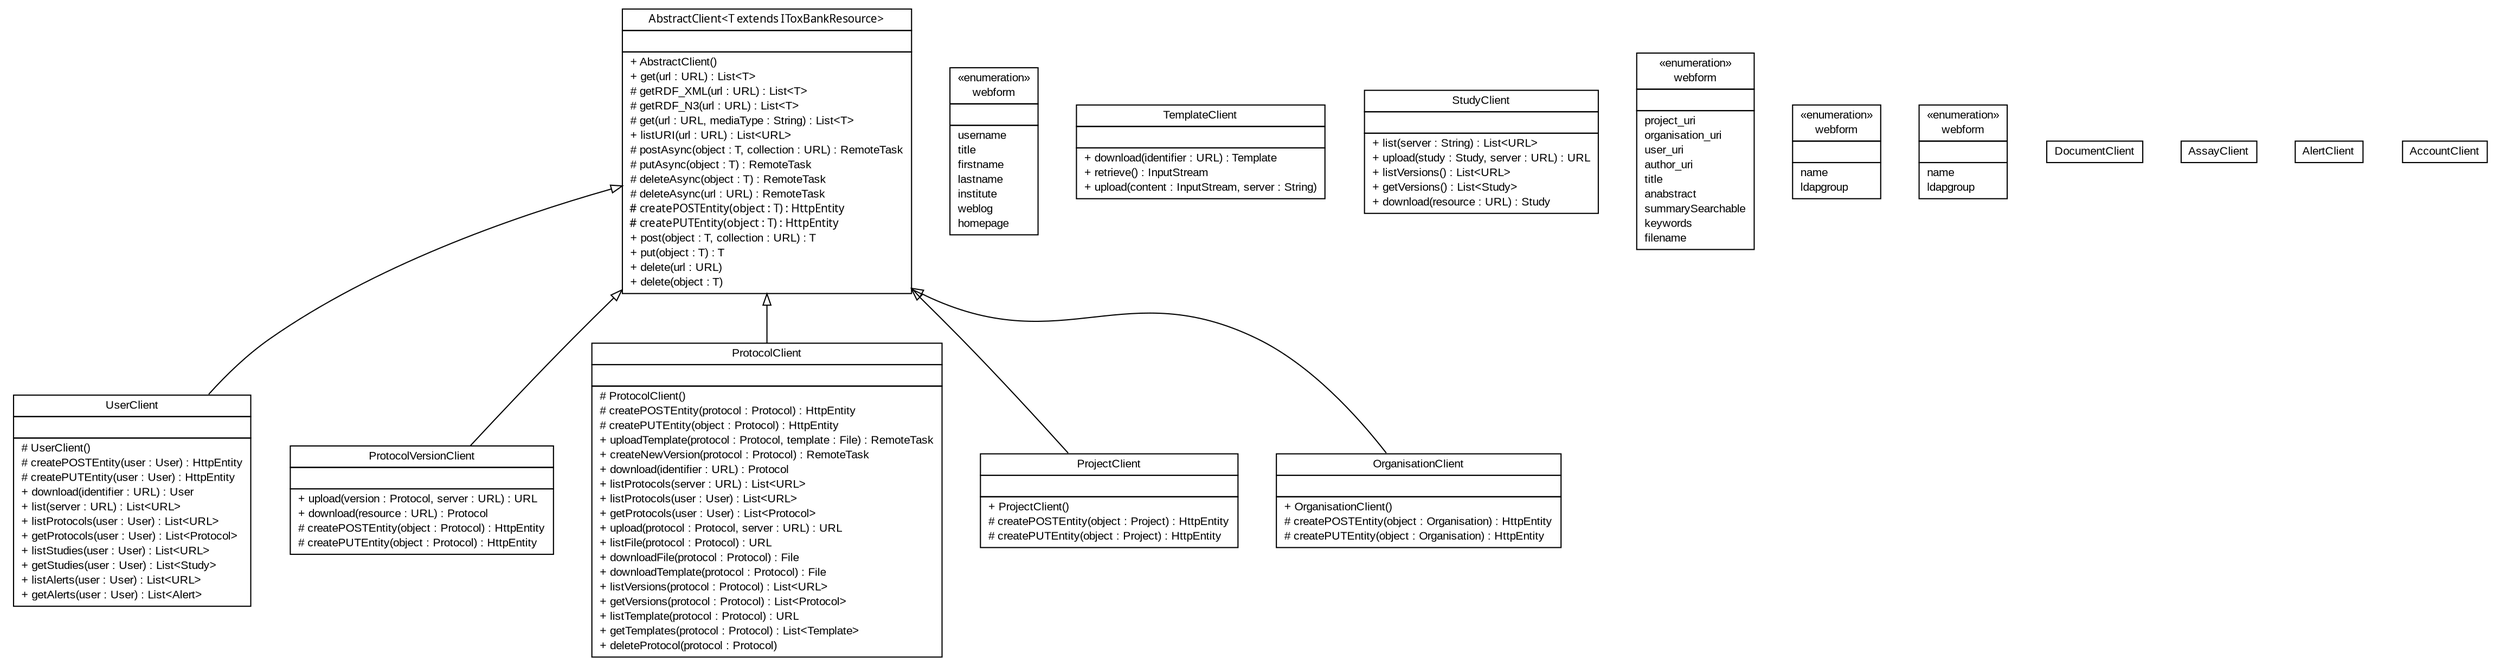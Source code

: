#!/usr/local/bin/dot
#
# Class diagram 
# Generated by UmlGraph version 4.6 (http://www.spinellis.gr/sw/umlgraph)
#

digraph G {
	edge [fontname="arial",fontsize=10,labelfontname="arial",labelfontsize=10];
	node [fontname="arial",fontsize=10,shape=plaintext];
	// net.toxbank.client.resource.UserClient
	c20 [label=<<table border="0" cellborder="1" cellspacing="0" cellpadding="2" port="p" href="./UserClient.html">
		<tr><td><table border="0" cellspacing="0" cellpadding="1">
			<tr><td> UserClient </td></tr>
		</table></td></tr>
		<tr><td><table border="0" cellspacing="0" cellpadding="1">
			<tr><td align="left">  </td></tr>
		</table></td></tr>
		<tr><td><table border="0" cellspacing="0" cellpadding="1">
			<tr><td align="left"> # UserClient() </td></tr>
			<tr><td align="left"> # createPOSTEntity(user : User) : HttpEntity </td></tr>
			<tr><td align="left"> # createPUTEntity(user : User) : HttpEntity </td></tr>
			<tr><td align="left"> + download(identifier : URL) : User </td></tr>
			<tr><td align="left"> + list(server : URL) : List&lt;URL&gt; </td></tr>
			<tr><td align="left"> + listProtocols(user : User) : List&lt;URL&gt; </td></tr>
			<tr><td align="left"> + getProtocols(user : User) : List&lt;Protocol&gt; </td></tr>
			<tr><td align="left"> + listStudies(user : User) : List&lt;URL&gt; </td></tr>
			<tr><td align="left"> + getStudies(user : User) : List&lt;Study&gt; </td></tr>
			<tr><td align="left"> + listAlerts(user : User) : List&lt;URL&gt; </td></tr>
			<tr><td align="left"> + getAlerts(user : User) : List&lt;Alert&gt; </td></tr>
		</table></td></tr>
		</table>>, fontname="arial", fontcolor="black", fontsize=10.0];
	// net.toxbank.client.resource.UserClient.webform
	c21 [label=<<table border="0" cellborder="1" cellspacing="0" cellpadding="2" port="p" href="./UserClient.webform.html">
		<tr><td><table border="0" cellspacing="0" cellpadding="1">
			<tr><td> &laquo;enumeration&raquo; </td></tr>
			<tr><td> webform </td></tr>
		</table></td></tr>
		<tr><td><table border="0" cellspacing="0" cellpadding="1">
			<tr><td align="left">  </td></tr>
		</table></td></tr>
		<tr><td><table border="0" cellspacing="0" cellpadding="1">
			<tr><td align="left"> username </td></tr>
			<tr><td align="left"> title </td></tr>
			<tr><td align="left"> firstname </td></tr>
			<tr><td align="left"> lastname </td></tr>
			<tr><td align="left"> institute </td></tr>
			<tr><td align="left"> weblog </td></tr>
			<tr><td align="left"> homepage </td></tr>
		</table></td></tr>
		</table>>, fontname="arial", fontcolor="black", fontsize=10.0];
	// net.toxbank.client.resource.TemplateClient
	c22 [label=<<table border="0" cellborder="1" cellspacing="0" cellpadding="2" port="p" href="./TemplateClient.html">
		<tr><td><table border="0" cellspacing="0" cellpadding="1">
			<tr><td> TemplateClient </td></tr>
		</table></td></tr>
		<tr><td><table border="0" cellspacing="0" cellpadding="1">
			<tr><td align="left">  </td></tr>
		</table></td></tr>
		<tr><td><table border="0" cellspacing="0" cellpadding="1">
			<tr><td align="left"> + download(identifier : URL) : Template </td></tr>
			<tr><td align="left"> + retrieve() : InputStream </td></tr>
			<tr><td align="left"> + upload(content : InputStream, server : String) </td></tr>
		</table></td></tr>
		</table>>, fontname="arial", fontcolor="black", fontsize=10.0];
	// net.toxbank.client.resource.StudyClient
	c23 [label=<<table border="0" cellborder="1" cellspacing="0" cellpadding="2" port="p" href="./StudyClient.html">
		<tr><td><table border="0" cellspacing="0" cellpadding="1">
			<tr><td> StudyClient </td></tr>
		</table></td></tr>
		<tr><td><table border="0" cellspacing="0" cellpadding="1">
			<tr><td align="left">  </td></tr>
		</table></td></tr>
		<tr><td><table border="0" cellspacing="0" cellpadding="1">
			<tr><td align="left"> + list(server : String) : List&lt;URL&gt; </td></tr>
			<tr><td align="left"> + upload(study : Study, server : URL) : URL </td></tr>
			<tr><td align="left"> + listVersions() : List&lt;URL&gt; </td></tr>
			<tr><td align="left"> + getVersions() : List&lt;Study&gt; </td></tr>
			<tr><td align="left"> + download(resource : URL) : Study </td></tr>
		</table></td></tr>
		</table>>, fontname="arial", fontcolor="black", fontsize=10.0];
	// net.toxbank.client.resource.ProtocolVersionClient
	c24 [label=<<table border="0" cellborder="1" cellspacing="0" cellpadding="2" port="p" href="./ProtocolVersionClient.html">
		<tr><td><table border="0" cellspacing="0" cellpadding="1">
			<tr><td> ProtocolVersionClient </td></tr>
		</table></td></tr>
		<tr><td><table border="0" cellspacing="0" cellpadding="1">
			<tr><td align="left">  </td></tr>
		</table></td></tr>
		<tr><td><table border="0" cellspacing="0" cellpadding="1">
			<tr><td align="left"> + upload(version : Protocol, server : URL) : URL </td></tr>
			<tr><td align="left"> + download(resource : URL) : Protocol </td></tr>
			<tr><td align="left"> # createPOSTEntity(object : Protocol) : HttpEntity </td></tr>
			<tr><td align="left"> # createPUTEntity(object : Protocol) : HttpEntity </td></tr>
		</table></td></tr>
		</table>>, fontname="arial", fontcolor="black", fontsize=10.0];
	// net.toxbank.client.resource.ProtocolClient
	c25 [label=<<table border="0" cellborder="1" cellspacing="0" cellpadding="2" port="p" href="./ProtocolClient.html">
		<tr><td><table border="0" cellspacing="0" cellpadding="1">
			<tr><td> ProtocolClient </td></tr>
		</table></td></tr>
		<tr><td><table border="0" cellspacing="0" cellpadding="1">
			<tr><td align="left">  </td></tr>
		</table></td></tr>
		<tr><td><table border="0" cellspacing="0" cellpadding="1">
			<tr><td align="left"> # ProtocolClient() </td></tr>
			<tr><td align="left"> # createPOSTEntity(protocol : Protocol) : HttpEntity </td></tr>
			<tr><td align="left"> # createPUTEntity(object : Protocol) : HttpEntity </td></tr>
			<tr><td align="left"> + uploadTemplate(protocol : Protocol, template : File) : RemoteTask </td></tr>
			<tr><td align="left"> + createNewVersion(protocol : Protocol) : RemoteTask </td></tr>
			<tr><td align="left"> + download(identifier : URL) : Protocol </td></tr>
			<tr><td align="left"> + listProtocols(server : URL) : List&lt;URL&gt; </td></tr>
			<tr><td align="left"> + listProtocols(user : User) : List&lt;URL&gt; </td></tr>
			<tr><td align="left"> + getProtocols(user : User) : List&lt;Protocol&gt; </td></tr>
			<tr><td align="left"> + upload(protocol : Protocol, server : URL) : URL </td></tr>
			<tr><td align="left"> + listFile(protocol : Protocol) : URL </td></tr>
			<tr><td align="left"> + downloadFile(protocol : Protocol) : File </td></tr>
			<tr><td align="left"> + downloadTemplate(protocol : Protocol) : File </td></tr>
			<tr><td align="left"> + listVersions(protocol : Protocol) : List&lt;URL&gt; </td></tr>
			<tr><td align="left"> + getVersions(protocol : Protocol) : List&lt;Protocol&gt; </td></tr>
			<tr><td align="left"> + listTemplate(protocol : Protocol) : URL </td></tr>
			<tr><td align="left"> + getTemplates(protocol : Protocol) : List&lt;Template&gt; </td></tr>
			<tr><td align="left"> + deleteProtocol(protocol : Protocol) </td></tr>
		</table></td></tr>
		</table>>, fontname="arial", fontcolor="black", fontsize=10.0];
	// net.toxbank.client.resource.ProtocolClient.webform
	c26 [label=<<table border="0" cellborder="1" cellspacing="0" cellpadding="2" port="p" href="./ProtocolClient.webform.html">
		<tr><td><table border="0" cellspacing="0" cellpadding="1">
			<tr><td> &laquo;enumeration&raquo; </td></tr>
			<tr><td> webform </td></tr>
		</table></td></tr>
		<tr><td><table border="0" cellspacing="0" cellpadding="1">
			<tr><td align="left">  </td></tr>
		</table></td></tr>
		<tr><td><table border="0" cellspacing="0" cellpadding="1">
			<tr><td align="left"> project_uri </td></tr>
			<tr><td align="left"> organisation_uri </td></tr>
			<tr><td align="left"> user_uri </td></tr>
			<tr><td align="left"> author_uri </td></tr>
			<tr><td align="left"> title </td></tr>
			<tr><td align="left"> anabstract </td></tr>
			<tr><td align="left"> summarySearchable </td></tr>
			<tr><td align="left"> keywords </td></tr>
			<tr><td align="left"> filename </td></tr>
		</table></td></tr>
		</table>>, fontname="arial", fontcolor="black", fontsize=10.0];
	// net.toxbank.client.resource.ProjectClient
	c27 [label=<<table border="0" cellborder="1" cellspacing="0" cellpadding="2" port="p" href="./ProjectClient.html">
		<tr><td><table border="0" cellspacing="0" cellpadding="1">
			<tr><td> ProjectClient </td></tr>
		</table></td></tr>
		<tr><td><table border="0" cellspacing="0" cellpadding="1">
			<tr><td align="left">  </td></tr>
		</table></td></tr>
		<tr><td><table border="0" cellspacing="0" cellpadding="1">
			<tr><td align="left"> + ProjectClient() </td></tr>
			<tr><td align="left"> # createPOSTEntity(object : Project) : HttpEntity </td></tr>
			<tr><td align="left"> # createPUTEntity(object : Project) : HttpEntity </td></tr>
		</table></td></tr>
		</table>>, fontname="arial", fontcolor="black", fontsize=10.0];
	// net.toxbank.client.resource.ProjectClient.webform
	c28 [label=<<table border="0" cellborder="1" cellspacing="0" cellpadding="2" port="p" href="./ProjectClient.webform.html">
		<tr><td><table border="0" cellspacing="0" cellpadding="1">
			<tr><td> &laquo;enumeration&raquo; </td></tr>
			<tr><td> webform </td></tr>
		</table></td></tr>
		<tr><td><table border="0" cellspacing="0" cellpadding="1">
			<tr><td align="left">  </td></tr>
		</table></td></tr>
		<tr><td><table border="0" cellspacing="0" cellpadding="1">
			<tr><td align="left"> name </td></tr>
			<tr><td align="left"> ldapgroup </td></tr>
		</table></td></tr>
		</table>>, fontname="arial", fontcolor="black", fontsize=10.0];
	// net.toxbank.client.resource.OrganisationClient
	c29 [label=<<table border="0" cellborder="1" cellspacing="0" cellpadding="2" port="p" href="./OrganisationClient.html">
		<tr><td><table border="0" cellspacing="0" cellpadding="1">
			<tr><td> OrganisationClient </td></tr>
		</table></td></tr>
		<tr><td><table border="0" cellspacing="0" cellpadding="1">
			<tr><td align="left">  </td></tr>
		</table></td></tr>
		<tr><td><table border="0" cellspacing="0" cellpadding="1">
			<tr><td align="left"> + OrganisationClient() </td></tr>
			<tr><td align="left"> # createPOSTEntity(object : Organisation) : HttpEntity </td></tr>
			<tr><td align="left"> # createPUTEntity(object : Organisation) : HttpEntity </td></tr>
		</table></td></tr>
		</table>>, fontname="arial", fontcolor="black", fontsize=10.0];
	// net.toxbank.client.resource.OrganisationClient.webform
	c30 [label=<<table border="0" cellborder="1" cellspacing="0" cellpadding="2" port="p" href="./OrganisationClient.webform.html">
		<tr><td><table border="0" cellspacing="0" cellpadding="1">
			<tr><td> &laquo;enumeration&raquo; </td></tr>
			<tr><td> webform </td></tr>
		</table></td></tr>
		<tr><td><table border="0" cellspacing="0" cellpadding="1">
			<tr><td align="left">  </td></tr>
		</table></td></tr>
		<tr><td><table border="0" cellspacing="0" cellpadding="1">
			<tr><td align="left"> name </td></tr>
			<tr><td align="left"> ldapgroup </td></tr>
		</table></td></tr>
		</table>>, fontname="arial", fontcolor="black", fontsize=10.0];
	// net.toxbank.client.resource.DocumentClient
	c31 [label=<<table border="0" cellborder="1" cellspacing="0" cellpadding="2" port="p" href="./DocumentClient.html">
		<tr><td><table border="0" cellspacing="0" cellpadding="1">
			<tr><td> DocumentClient </td></tr>
		</table></td></tr>
		</table>>, fontname="arial", fontcolor="black", fontsize=10.0];
	// net.toxbank.client.resource.AssayClient
	c32 [label=<<table border="0" cellborder="1" cellspacing="0" cellpadding="2" port="p" href="./AssayClient.html">
		<tr><td><table border="0" cellspacing="0" cellpadding="1">
			<tr><td> AssayClient </td></tr>
		</table></td></tr>
		</table>>, fontname="arial", fontcolor="black", fontsize=10.0];
	// net.toxbank.client.resource.AlertClient
	c33 [label=<<table border="0" cellborder="1" cellspacing="0" cellpadding="2" port="p" href="./AlertClient.html">
		<tr><td><table border="0" cellspacing="0" cellpadding="1">
			<tr><td> AlertClient </td></tr>
		</table></td></tr>
		</table>>, fontname="arial", fontcolor="black", fontsize=10.0];
	// net.toxbank.client.resource.AccountClient
	c34 [label=<<table border="0" cellborder="1" cellspacing="0" cellpadding="2" port="p" href="./AccountClient.html">
		<tr><td><table border="0" cellspacing="0" cellpadding="1">
			<tr><td> AccountClient </td></tr>
		</table></td></tr>
		</table>>, fontname="arial", fontcolor="black", fontsize=10.0];
	// net.toxbank.client.resource.AbstractClient<T extends net.toxbank.client.resource.IToxBankResource>
	c35 [label=<<table border="0" cellborder="1" cellspacing="0" cellpadding="2" port="p" href="./AbstractClient.html">
		<tr><td><table border="0" cellspacing="0" cellpadding="1">
			<tr><td><font face="ariali"> AbstractClient&lt;T extends IToxBankResource&gt; </font></td></tr>
		</table></td></tr>
		<tr><td><table border="0" cellspacing="0" cellpadding="1">
			<tr><td align="left">  </td></tr>
		</table></td></tr>
		<tr><td><table border="0" cellspacing="0" cellpadding="1">
			<tr><td align="left"> + AbstractClient() </td></tr>
			<tr><td align="left"> + get(url : URL) : List&lt;T&gt; </td></tr>
			<tr><td align="left"> # getRDF_XML(url : URL) : List&lt;T&gt; </td></tr>
			<tr><td align="left"> # getRDF_N3(url : URL) : List&lt;T&gt; </td></tr>
			<tr><td align="left"> # get(url : URL, mediaType : String) : List&lt;T&gt; </td></tr>
			<tr><td align="left"> + listURI(url : URL) : List&lt;URL&gt; </td></tr>
			<tr><td align="left"> # postAsync(object : T, collection : URL) : RemoteTask </td></tr>
			<tr><td align="left"> # putAsync(object : T) : RemoteTask </td></tr>
			<tr><td align="left"> # deleteAsync(object : T) : RemoteTask </td></tr>
			<tr><td align="left"> # deleteAsync(url : URL) : RemoteTask </td></tr>
			<tr><td align="left"><font face="ariali" point-size="10.0"> # createPOSTEntity(object : T) : HttpEntity </font></td></tr>
			<tr><td align="left"><font face="ariali" point-size="10.0"> # createPUTEntity(object : T) : HttpEntity </font></td></tr>
			<tr><td align="left"> + post(object : T, collection : URL) : T </td></tr>
			<tr><td align="left"> + put(object : T) : T </td></tr>
			<tr><td align="left"> + delete(url : URL) </td></tr>
			<tr><td align="left"> + delete(object : T) </td></tr>
		</table></td></tr>
		</table>>, fontname="arial", fontcolor="black", fontsize=10.0];
	//net.toxbank.client.resource.UserClient extends net.toxbank.client.resource.AbstractClient<net.toxbank.client.resource.User>
	c35:p -> c20:p [dir=back,arrowtail=empty];
	//net.toxbank.client.resource.ProtocolVersionClient extends net.toxbank.client.resource.AbstractClient<net.toxbank.client.resource.Protocol>
	c35:p -> c24:p [dir=back,arrowtail=empty];
	//net.toxbank.client.resource.ProtocolClient extends net.toxbank.client.resource.AbstractClient<net.toxbank.client.resource.Protocol>
	c35:p -> c25:p [dir=back,arrowtail=empty];
	//net.toxbank.client.resource.ProjectClient extends net.toxbank.client.resource.AbstractClient<net.toxbank.client.resource.Project>
	c35:p -> c27:p [dir=back,arrowtail=empty];
	//net.toxbank.client.resource.OrganisationClient extends net.toxbank.client.resource.AbstractClient<net.toxbank.client.resource.Organisation>
	c35:p -> c29:p [dir=back,arrowtail=empty];
}


